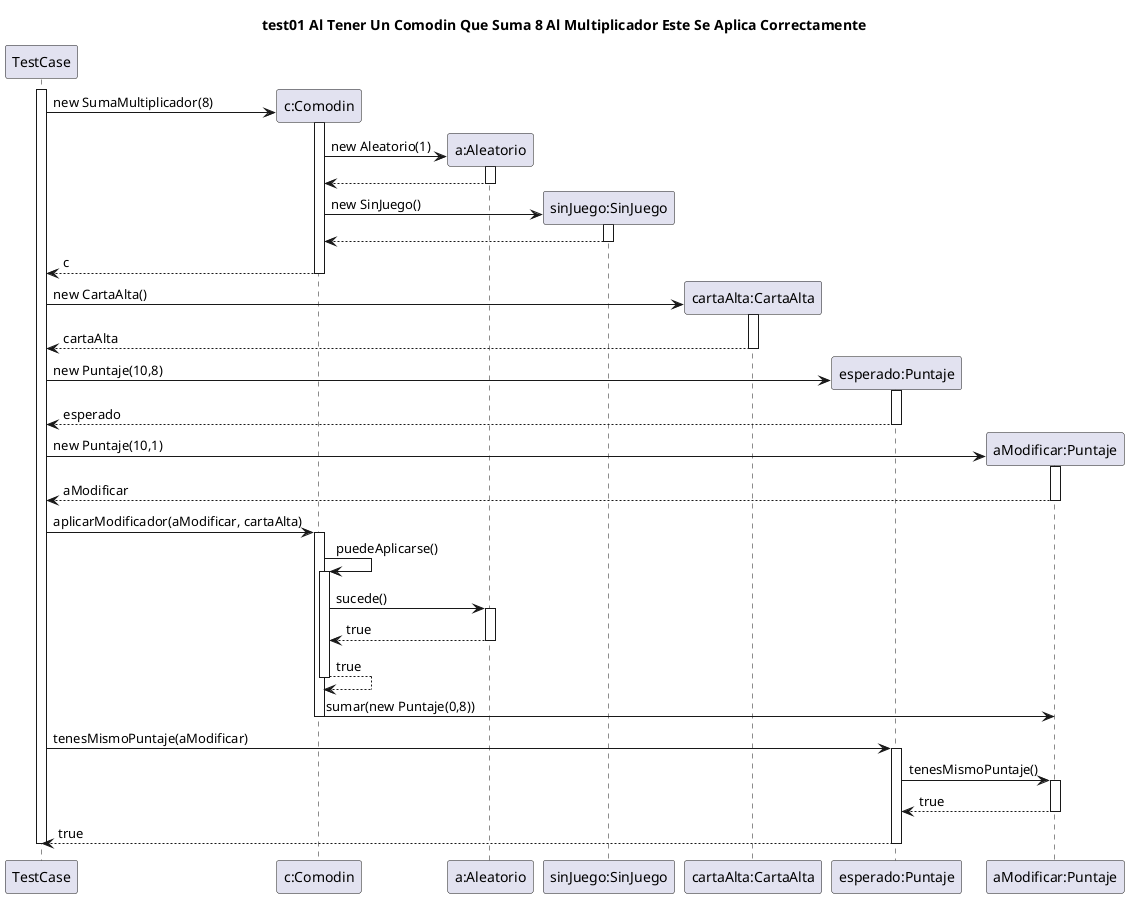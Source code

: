 @startuml casoDeUso1
title "test01 Al Tener Un Comodin Que Suma 8 Al Multiplicador Este Se Aplica Correctamente"

activate TestCase
TestCase -> "c:Comodin" as comodin **: new SumaMultiplicador(8)

activate comodin

comodin -> "a:Aleatorio" as aleatorio **: new Aleatorio(1)
activate aleatorio
comodin <-- aleatorio
deactivate aleatorio
comodin -> "sinJuego:SinJuego" as sinJuego ** : new SinJuego()
activate sinJuego
comodin <-- sinJuego
deactivate sinJuego
TestCase <-- comodin : c
deactivate comodin
TestCase -> "cartaAlta:CartaAlta" as cartaAlta ** :new CartaAlta()
activate cartaAlta
TestCase <-- cartaAlta :cartaAlta
deactivate cartaAlta



TestCase -> "esperado:Puntaje" as esperado **: new Puntaje(10,8)
activate esperado
TestCase <-- esperado :esperado
deactivate esperado
TestCase -> "aModificar:Puntaje" as aModificar **: new Puntaje(10,1)
activate aModificar
TestCase <-- aModificar :aModificar
deactivate aModificar

TestCase -> comodin : aplicarModificador(aModificar, cartaAlta)
activate comodin
comodin -> comodin : puedeAplicarse()
activate comodin
comodin -> aleatorio : sucede()
activate aleatorio
comodin <-- aleatorio : true
deactivate aleatorio

comodin --> comodin : true
deactivate comodin
comodin -> aModificar : sumar(new Puntaje(0,8))
deactivate comodin


TestCase -> esperado: tenesMismoPuntaje(aModificar)
activate esperado
esperado -> aModificar: tenesMismoPuntaje()
activate aModificar
esperado <-- aModificar : true
deactivate aModificar
TestCase <-- esperado :true
deactivate esperado
deactivate TestCase

@enduml